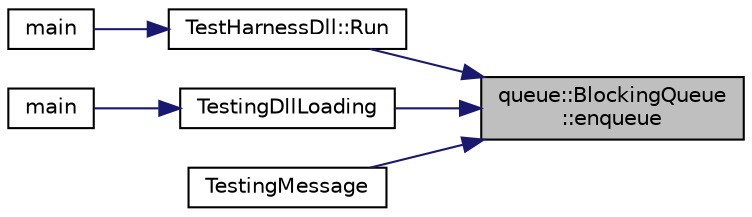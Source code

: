 digraph "queue::BlockingQueue::enqueue"
{
 // LATEX_PDF_SIZE
  edge [fontname="Helvetica",fontsize="10",labelfontname="Helvetica",labelfontsize="10"];
  node [fontname="Helvetica",fontsize="10",shape=record];
  rankdir="RL";
  Node1 [label="queue::BlockingQueue\l::enqueue",height=0.2,width=0.4,color="black", fillcolor="grey75", style="filled", fontcolor="black",tooltip=" "];
  Node1 -> Node2 [dir="back",color="midnightblue",fontsize="10",style="solid",fontname="Helvetica"];
  Node2 [label="TestHarnessDll::Run",height=0.2,width=0.4,color="black", fillcolor="white", style="filled",URL="$class_test_harness_dll.html#a77cef9b50f8aafae64650bbd0f228323",tooltip="This method is the one that runs everything."];
  Node2 -> Node3 [dir="back",color="midnightblue",fontsize="10",style="solid",fontname="Helvetica"];
  Node3 [label="main",height=0.2,width=0.4,color="black", fillcolor="white", style="filled",URL="$_c_s_e687___test_harness_8cpp.html#ae66f6b31b5ad750f1fe042a706a4e3d4",tooltip="This is the main function that start the whole program. There are no arguments at this time,..."];
  Node1 -> Node4 [dir="back",color="midnightblue",fontsize="10",style="solid",fontname="Helvetica"];
  Node4 [label="TestingDllLoading",height=0.2,width=0.4,color="black", fillcolor="white", style="filled",URL="$_c_s_e687___test_harness___o_r_i_g___b_a_c_k_u_p_8cpp.html#a63c85ed062d2631fe9a74d098c11256a",tooltip=" "];
  Node4 -> Node5 [dir="back",color="midnightblue",fontsize="10",style="solid",fontname="Helvetica"];
  Node5 [label="main",height=0.2,width=0.4,color="black", fillcolor="white", style="filled",URL="$_c_s_e687___test_harness___o_r_i_g___b_a_c_k_u_p_8cpp.html#ae66f6b31b5ad750f1fe042a706a4e3d4",tooltip=" "];
  Node1 -> Node6 [dir="back",color="midnightblue",fontsize="10",style="solid",fontname="Helvetica"];
  Node6 [label="TestingMessage",height=0.2,width=0.4,color="black", fillcolor="white", style="filled",URL="$_c_s_e687___test_harness___o_r_i_g___b_a_c_k_u_p_8cpp.html#a970db8d18bc03536666ee945338e8cdf",tooltip=" "];
}
